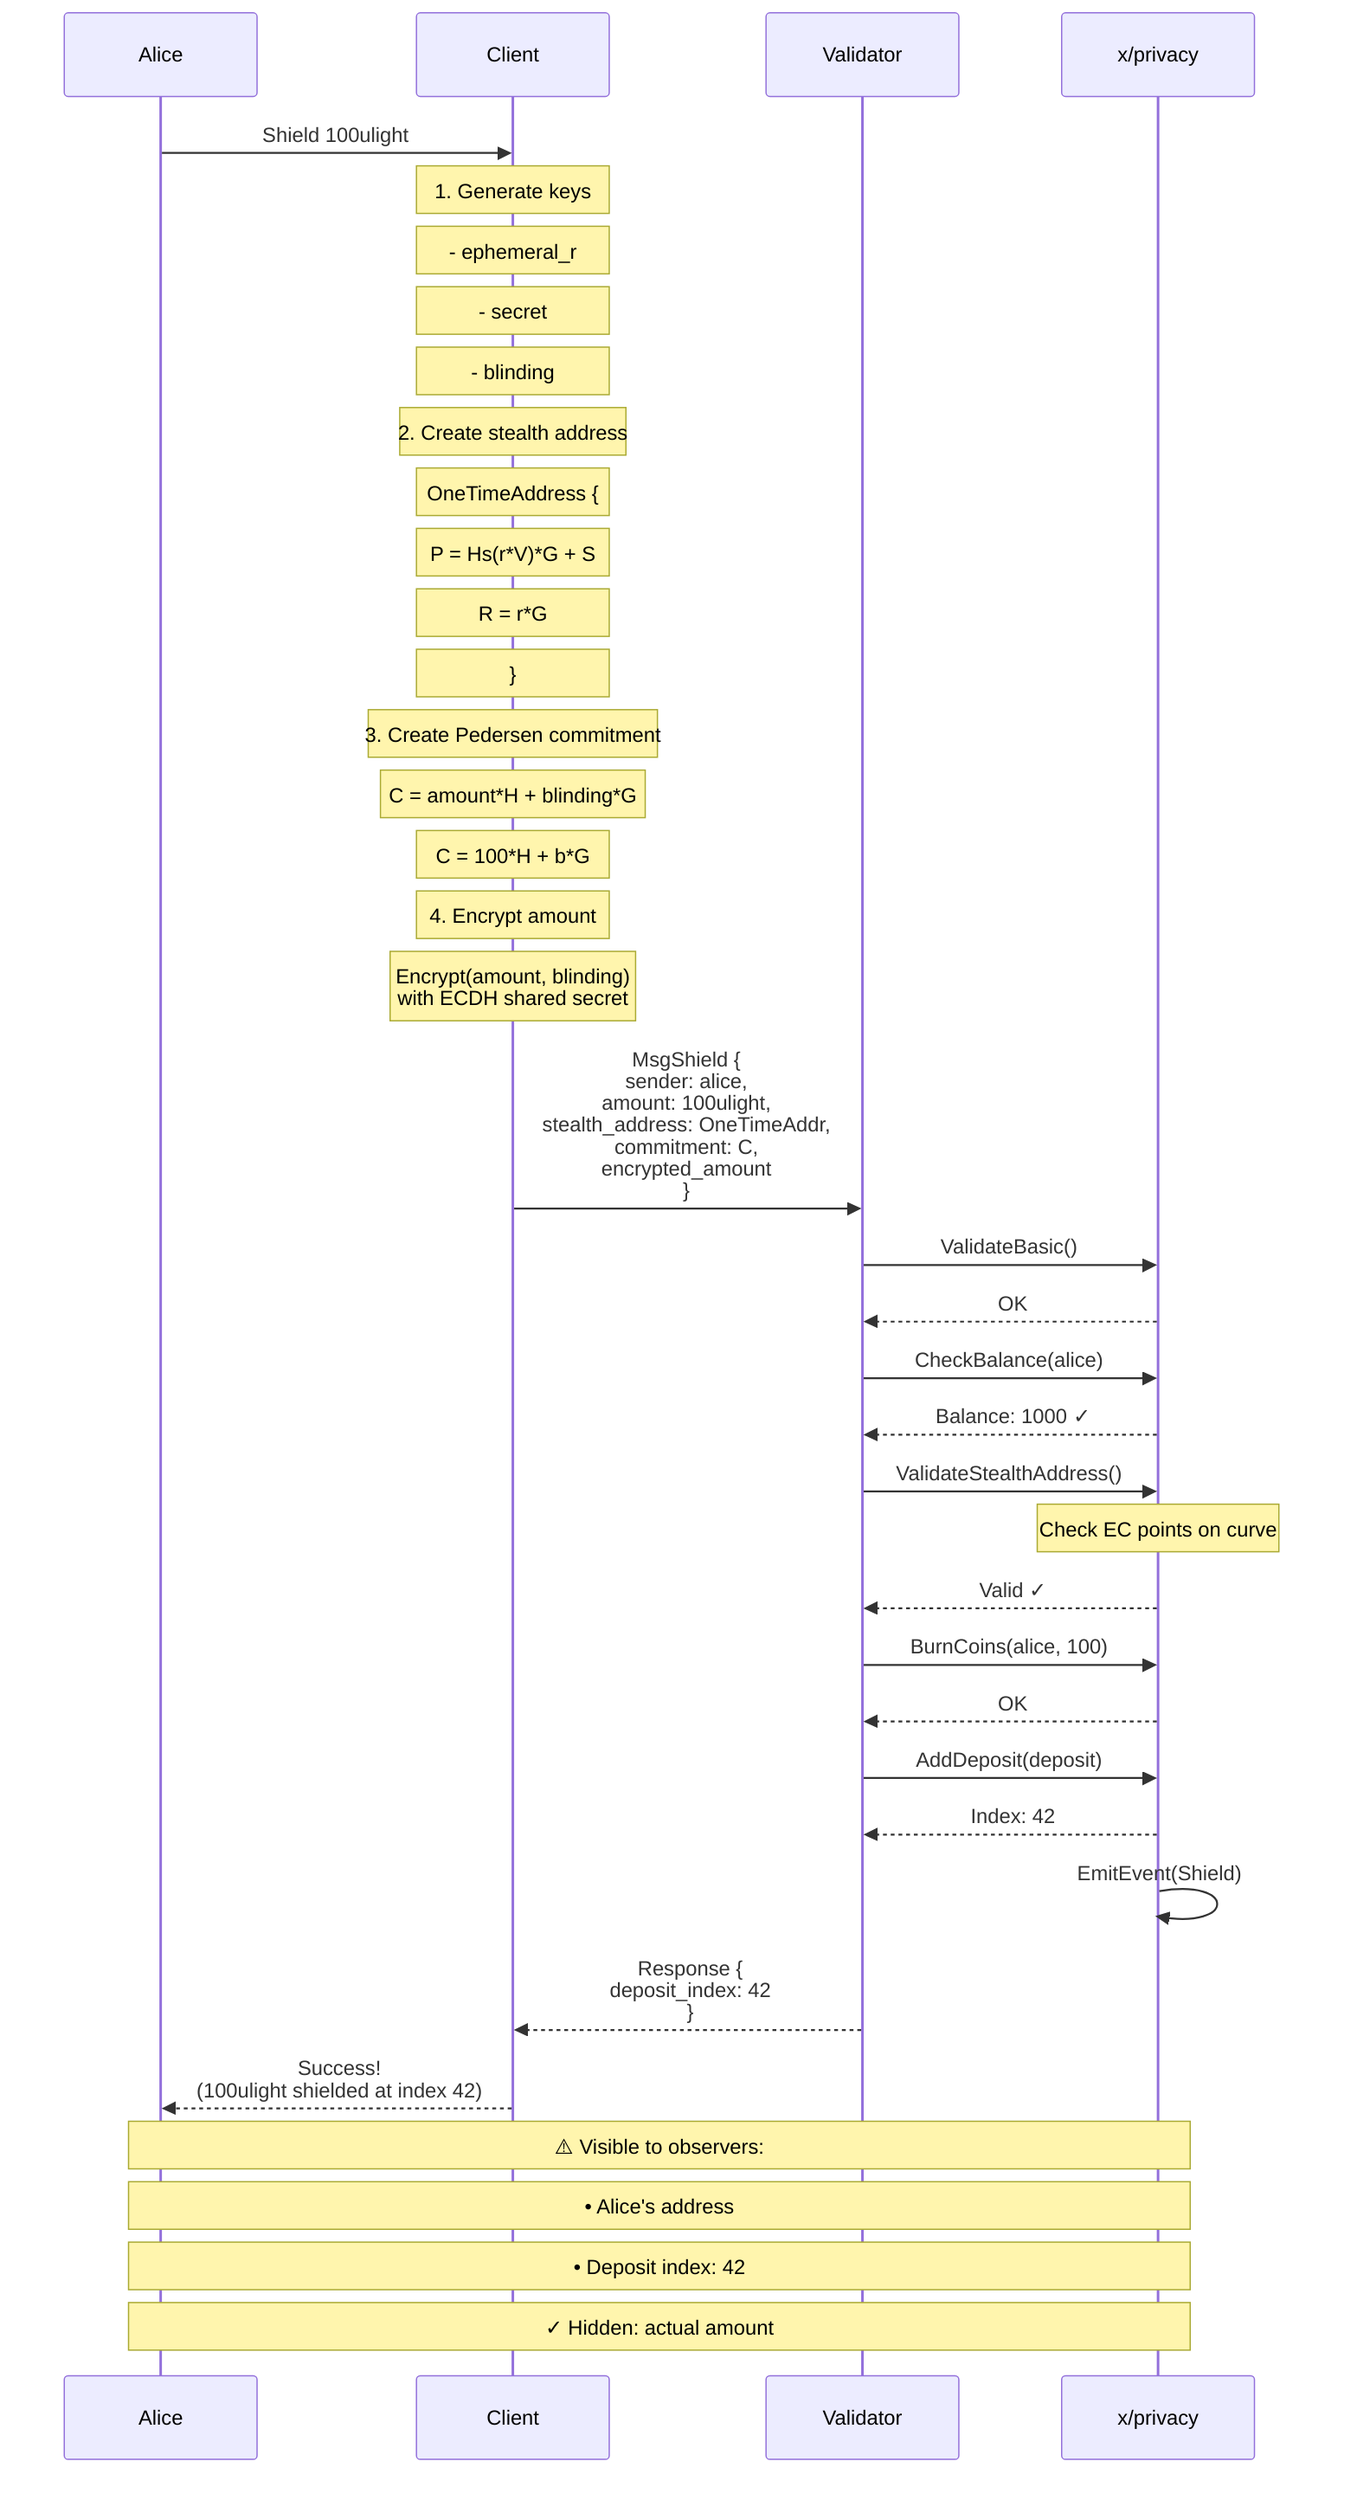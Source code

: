 sequenceDiagram
    participant Alice
    participant Client
    participant Validator
    participant Privacy as x/privacy

    Alice->>Client: Shield 100ulight

    Note over Client: 1. Generate keys
    Note over Client: - ephemeral_r
    Note over Client: - secret
    Note over Client: - blinding

    Note over Client: 2. Create stealth address
    Note over Client: OneTimeAddress {
    Note over Client:   P = Hs(r*V)*G + S
    Note over Client:   R = r*G
    Note over Client: }

    Note over Client: 3. Create Pedersen commitment
    Note over Client: C = amount*H + blinding*G
    Note over Client: C = 100*H + b*G

    Note over Client: 4. Encrypt amount
    Note over Client: Encrypt(amount, blinding)<br/>with ECDH shared secret

    Client->>Validator: MsgShield {<br/>  sender: alice,<br/>  amount: 100ulight,<br/>  stealth_address: OneTimeAddr,<br/>  commitment: C,<br/>  encrypted_amount<br/>}

    Validator->>Privacy: ValidateBasic()
    Privacy-->>Validator: OK

    Validator->>Privacy: CheckBalance(alice)
    Privacy-->>Validator: Balance: 1000 ✓

    Validator->>Privacy: ValidateStealthAddress()
    Note over Privacy: Check EC points on curve
    Privacy-->>Validator: Valid ✓

    Validator->>Privacy: BurnCoins(alice, 100)
    Privacy-->>Validator: OK

    Validator->>Privacy: AddDeposit(deposit)
    Privacy-->>Validator: Index: 42

    Privacy->>Privacy: EmitEvent(Shield)

    Validator-->>Client: Response {<br/>  deposit_index: 42<br/>}

    Client-->>Alice: Success!<br/>(100ulight shielded at index 42)

    Note over Alice,Privacy: ⚠️ Visible to observers:
    Note over Alice,Privacy: • Alice's address
    Note over Alice,Privacy: • Deposit index: 42
    Note over Alice,Privacy: ✓ Hidden: actual amount